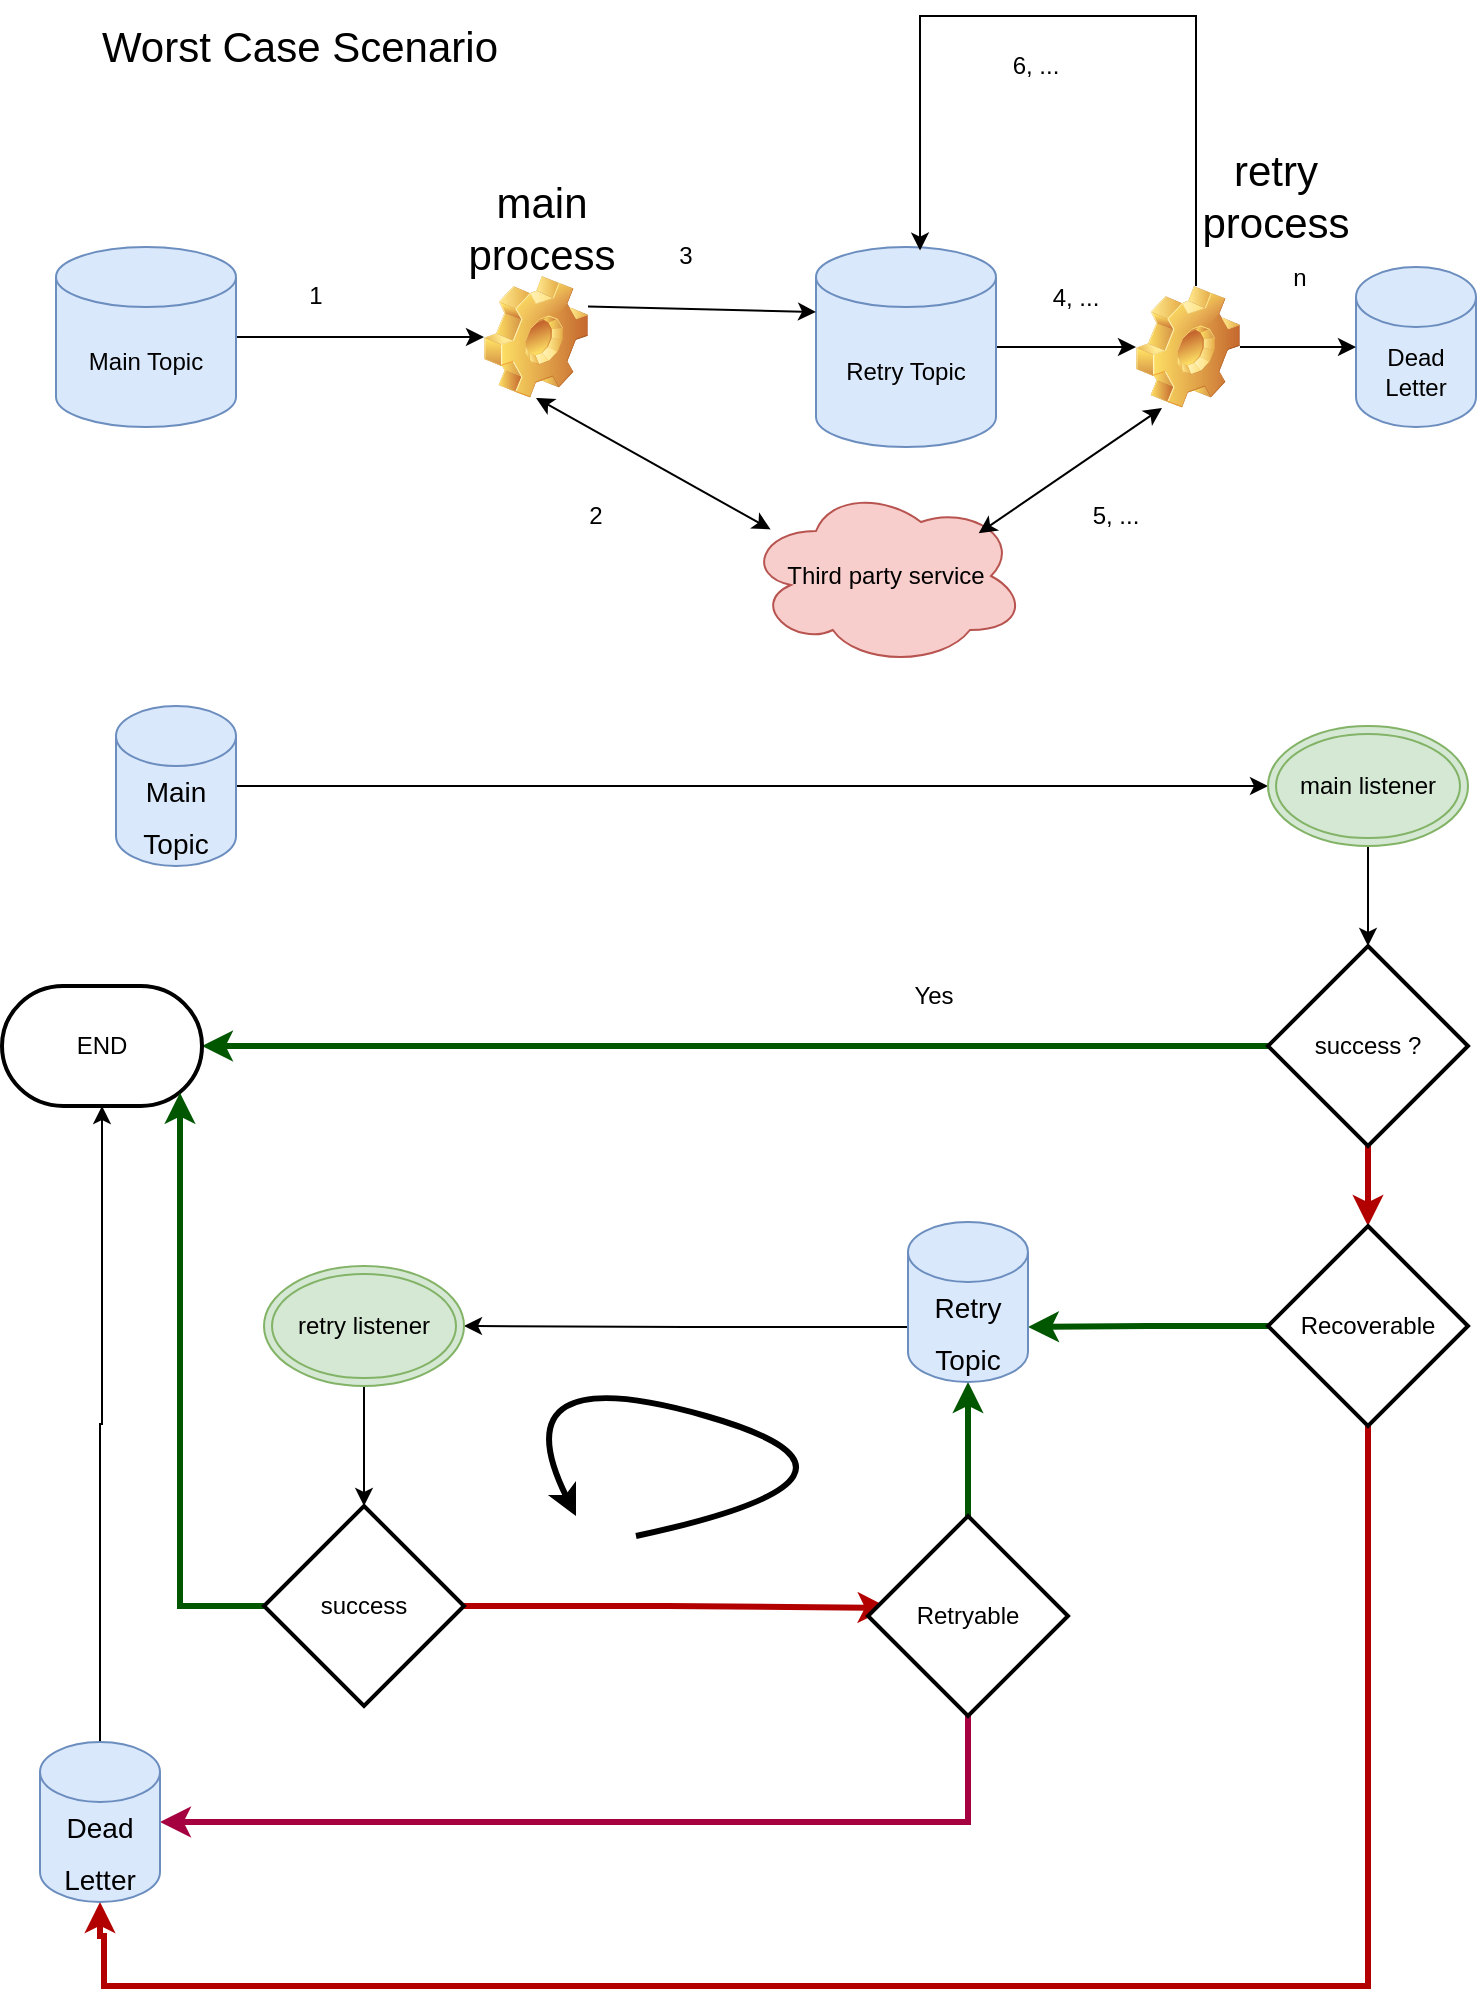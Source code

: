 <mxfile version="15.5.2" type="device"><diagram id="zCTjbCsmaOnWF_Tc8Src" name="Page-1"><mxGraphModel dx="1943" dy="1146" grid="1" gridSize="10" guides="1" tooltips="1" connect="1" arrows="1" fold="1" page="1" pageScale="1" pageWidth="850" pageHeight="1100" math="0" shadow="0"><root><mxCell id="0"/><mxCell id="1" parent="0"/><mxCell id="cA_sa0XiJGJqrEYuYUPV-5" style="edgeStyle=orthogonalEdgeStyle;rounded=0;orthogonalLoop=1;jettySize=auto;html=1;" edge="1" parent="1" source="cA_sa0XiJGJqrEYuYUPV-1" target="cA_sa0XiJGJqrEYuYUPV-4"><mxGeometry relative="1" as="geometry"/></mxCell><mxCell id="cA_sa0XiJGJqrEYuYUPV-1" value="Main Topic" style="shape=cylinder3;whiteSpace=wrap;html=1;boundedLbl=1;backgroundOutline=1;size=15;fillColor=#dae8fc;strokeColor=#6c8ebf;" vertex="1" parent="1"><mxGeometry x="70" y="175.5" width="90" height="90" as="geometry"/></mxCell><mxCell id="cA_sa0XiJGJqrEYuYUPV-17" style="edgeStyle=orthogonalEdgeStyle;rounded=0;orthogonalLoop=1;jettySize=auto;html=1;entryX=0;entryY=0.5;entryDx=0;entryDy=0;" edge="1" parent="1" source="cA_sa0XiJGJqrEYuYUPV-2" target="cA_sa0XiJGJqrEYuYUPV-16"><mxGeometry relative="1" as="geometry"/></mxCell><mxCell id="cA_sa0XiJGJqrEYuYUPV-2" value="Retry Topic" style="shape=cylinder3;whiteSpace=wrap;html=1;boundedLbl=1;backgroundOutline=1;size=15;fillColor=#dae8fc;strokeColor=#6c8ebf;" vertex="1" parent="1"><mxGeometry x="450" y="175.5" width="90" height="100" as="geometry"/></mxCell><mxCell id="cA_sa0XiJGJqrEYuYUPV-3" value="Dead Letter" style="shape=cylinder3;whiteSpace=wrap;html=1;boundedLbl=1;backgroundOutline=1;size=15;fillColor=#dae8fc;strokeColor=#6c8ebf;" vertex="1" parent="1"><mxGeometry x="720" y="185.5" width="60" height="80" as="geometry"/></mxCell><mxCell id="cA_sa0XiJGJqrEYuYUPV-4" value="" style="shape=image;html=1;verticalLabelPosition=bottom;verticalAlign=top;imageAspect=1;aspect=fixed;image=img/clipart/Gear_128x128.png" vertex="1" parent="1"><mxGeometry x="284" y="190" width="52" height="61" as="geometry"/></mxCell><mxCell id="cA_sa0XiJGJqrEYuYUPV-6" value="Third party service" style="ellipse;shape=cloud;whiteSpace=wrap;html=1;fillColor=#f8cecc;strokeColor=#b85450;" vertex="1" parent="1"><mxGeometry x="415" y="295" width="140" height="90" as="geometry"/></mxCell><mxCell id="cA_sa0XiJGJqrEYuYUPV-8" value="" style="endArrow=classic;startArrow=classic;html=1;rounded=0;entryX=0.088;entryY=0.241;entryDx=0;entryDy=0;entryPerimeter=0;exitX=0.5;exitY=1;exitDx=0;exitDy=0;" edge="1" parent="1" source="cA_sa0XiJGJqrEYuYUPV-4" target="cA_sa0XiJGJqrEYuYUPV-6"><mxGeometry width="50" height="50" relative="1" as="geometry"><mxPoint x="280" y="80" as="sourcePoint"/><mxPoint x="330" y="30" as="targetPoint"/></mxGeometry></mxCell><mxCell id="cA_sa0XiJGJqrEYuYUPV-9" value="" style="endArrow=classic;html=1;rounded=0;exitX=1;exitY=0.25;exitDx=0;exitDy=0;entryX=0;entryY=0;entryDx=0;entryDy=32.5;entryPerimeter=0;" edge="1" parent="1" source="cA_sa0XiJGJqrEYuYUPV-4" target="cA_sa0XiJGJqrEYuYUPV-2"><mxGeometry width="50" height="50" relative="1" as="geometry"><mxPoint x="320" y="250" as="sourcePoint"/><mxPoint x="370" y="200" as="targetPoint"/></mxGeometry></mxCell><mxCell id="cA_sa0XiJGJqrEYuYUPV-10" value="1" style="text;html=1;strokeColor=none;fillColor=none;align=center;verticalAlign=middle;whiteSpace=wrap;rounded=0;" vertex="1" parent="1"><mxGeometry x="170" y="185" width="60" height="30" as="geometry"/></mxCell><mxCell id="cA_sa0XiJGJqrEYuYUPV-11" value="2" style="text;html=1;strokeColor=none;fillColor=none;align=center;verticalAlign=middle;whiteSpace=wrap;rounded=0;" vertex="1" parent="1"><mxGeometry x="310" y="295" width="60" height="30" as="geometry"/></mxCell><mxCell id="cA_sa0XiJGJqrEYuYUPV-12" value="3" style="text;html=1;strokeColor=none;fillColor=none;align=center;verticalAlign=middle;whiteSpace=wrap;rounded=0;" vertex="1" parent="1"><mxGeometry x="355" y="165" width="60" height="30" as="geometry"/></mxCell><mxCell id="cA_sa0XiJGJqrEYuYUPV-14" value="4, ..." style="text;html=1;strokeColor=none;fillColor=none;align=center;verticalAlign=middle;whiteSpace=wrap;rounded=0;" vertex="1" parent="1"><mxGeometry x="550" y="185.5" width="60" height="30" as="geometry"/></mxCell><mxCell id="cA_sa0XiJGJqrEYuYUPV-18" style="edgeStyle=orthogonalEdgeStyle;rounded=0;orthogonalLoop=1;jettySize=auto;html=1;entryX=0.578;entryY=0.018;entryDx=0;entryDy=0;entryPerimeter=0;" edge="1" parent="1" source="cA_sa0XiJGJqrEYuYUPV-16" target="cA_sa0XiJGJqrEYuYUPV-2"><mxGeometry relative="1" as="geometry"><Array as="points"><mxPoint x="640" y="60"/><mxPoint x="502" y="60"/></Array></mxGeometry></mxCell><mxCell id="cA_sa0XiJGJqrEYuYUPV-21" style="edgeStyle=orthogonalEdgeStyle;rounded=0;orthogonalLoop=1;jettySize=auto;html=1;" edge="1" parent="1" source="cA_sa0XiJGJqrEYuYUPV-16" target="cA_sa0XiJGJqrEYuYUPV-3"><mxGeometry relative="1" as="geometry"/></mxCell><mxCell id="cA_sa0XiJGJqrEYuYUPV-16" value="" style="shape=image;html=1;verticalLabelPosition=bottom;verticalAlign=top;imageAspect=1;aspect=fixed;image=img/clipart/Gear_128x128.png" vertex="1" parent="1"><mxGeometry x="610" y="195" width="52" height="61" as="geometry"/></mxCell><mxCell id="cA_sa0XiJGJqrEYuYUPV-19" value="" style="endArrow=classic;startArrow=classic;html=1;rounded=0;exitX=0.831;exitY=0.263;exitDx=0;exitDy=0;exitPerimeter=0;entryX=0.25;entryY=1;entryDx=0;entryDy=0;" edge="1" parent="1" source="cA_sa0XiJGJqrEYuYUPV-6" target="cA_sa0XiJGJqrEYuYUPV-16"><mxGeometry width="50" height="50" relative="1" as="geometry"><mxPoint x="640" y="350" as="sourcePoint"/><mxPoint x="690" y="300" as="targetPoint"/></mxGeometry></mxCell><mxCell id="cA_sa0XiJGJqrEYuYUPV-20" value="5, ..." style="text;html=1;strokeColor=none;fillColor=none;align=center;verticalAlign=middle;whiteSpace=wrap;rounded=0;" vertex="1" parent="1"><mxGeometry x="570" y="295" width="60" height="30" as="geometry"/></mxCell><mxCell id="cA_sa0XiJGJqrEYuYUPV-22" value="n" style="text;html=1;strokeColor=none;fillColor=none;align=center;verticalAlign=middle;whiteSpace=wrap;rounded=0;" vertex="1" parent="1"><mxGeometry x="662" y="176" width="60" height="30" as="geometry"/></mxCell><mxCell id="cA_sa0XiJGJqrEYuYUPV-30" style="edgeStyle=orthogonalEdgeStyle;rounded=0;orthogonalLoop=1;jettySize=auto;html=1;entryX=0.5;entryY=0;entryDx=0;entryDy=0;entryPerimeter=0;" edge="1" parent="1" source="cA_sa0XiJGJqrEYuYUPV-27" target="cA_sa0XiJGJqrEYuYUPV-29"><mxGeometry relative="1" as="geometry"/></mxCell><mxCell id="cA_sa0XiJGJqrEYuYUPV-37" style="edgeStyle=orthogonalEdgeStyle;rounded=0;orthogonalLoop=1;jettySize=auto;html=1;strokeWidth=3;fillColor=#008a00;strokeColor=#005700;" edge="1" parent="1" source="cA_sa0XiJGJqrEYuYUPV-29" target="cA_sa0XiJGJqrEYuYUPV-39"><mxGeometry relative="1" as="geometry"><mxPoint x="726.0" y="815.0" as="targetPoint"/></mxGeometry></mxCell><mxCell id="cA_sa0XiJGJqrEYuYUPV-43" style="edgeStyle=orthogonalEdgeStyle;rounded=0;orthogonalLoop=1;jettySize=auto;html=1;fillColor=#e51400;strokeColor=#B20000;strokeWidth=3;" edge="1" parent="1" source="cA_sa0XiJGJqrEYuYUPV-29" target="cA_sa0XiJGJqrEYuYUPV-33"><mxGeometry relative="1" as="geometry"/></mxCell><mxCell id="cA_sa0XiJGJqrEYuYUPV-29" value="success ?" style="strokeWidth=2;html=1;shape=mxgraph.flowchart.decision;whiteSpace=wrap;" vertex="1" parent="1"><mxGeometry x="676" y="525" width="100" height="100" as="geometry"/></mxCell><mxCell id="cA_sa0XiJGJqrEYuYUPV-54" style="edgeStyle=orthogonalEdgeStyle;rounded=0;orthogonalLoop=1;jettySize=auto;html=1;exitX=0;exitY=0;exitDx=0;exitDy=52.5;exitPerimeter=0;" edge="1" parent="1" source="cA_sa0XiJGJqrEYuYUPV-68" target="cA_sa0XiJGJqrEYuYUPV-44"><mxGeometry relative="1" as="geometry"><mxPoint x="479" y="715" as="sourcePoint"/></mxGeometry></mxCell><mxCell id="cA_sa0XiJGJqrEYuYUPV-40" style="edgeStyle=orthogonalEdgeStyle;rounded=0;orthogonalLoop=1;jettySize=auto;html=1;entryX=0.5;entryY=1;entryDx=0;entryDy=0;strokeWidth=3;fillColor=#e51400;strokeColor=#B20000;entryPerimeter=0;" edge="1" parent="1" source="cA_sa0XiJGJqrEYuYUPV-33" target="cA_sa0XiJGJqrEYuYUPV-70"><mxGeometry relative="1" as="geometry"><mxPoint x="94" y="1003" as="targetPoint"/><Array as="points"><mxPoint x="726" y="1045"/><mxPoint x="94" y="1045"/><mxPoint x="94" y="1020"/></Array></mxGeometry></mxCell><mxCell id="cA_sa0XiJGJqrEYuYUPV-55" style="edgeStyle=orthogonalEdgeStyle;rounded=0;orthogonalLoop=1;jettySize=auto;html=1;fillColor=#008a00;strokeColor=#005700;strokeWidth=3;entryX=1;entryY=0;entryDx=0;entryDy=52.5;entryPerimeter=0;" edge="1" parent="1" source="cA_sa0XiJGJqrEYuYUPV-33" target="cA_sa0XiJGJqrEYuYUPV-68"><mxGeometry relative="1" as="geometry"><mxPoint x="480" y="680" as="targetPoint"/></mxGeometry></mxCell><mxCell id="cA_sa0XiJGJqrEYuYUPV-33" value="Recoverable" style="strokeWidth=2;html=1;shape=mxgraph.flowchart.decision;whiteSpace=wrap;" vertex="1" parent="1"><mxGeometry x="676" y="665" width="100" height="100" as="geometry"/></mxCell><mxCell id="cA_sa0XiJGJqrEYuYUPV-45" style="edgeStyle=orthogonalEdgeStyle;rounded=0;orthogonalLoop=1;jettySize=auto;html=1;entryX=0.5;entryY=1;entryDx=0;entryDy=0;entryPerimeter=0;exitX=0.5;exitY=0;exitDx=0;exitDy=0;exitPerimeter=0;" edge="1" parent="1" source="cA_sa0XiJGJqrEYuYUPV-70" target="cA_sa0XiJGJqrEYuYUPV-39"><mxGeometry relative="1" as="geometry"><mxPoint x="94" y="943" as="sourcePoint"/></mxGeometry></mxCell><mxCell id="cA_sa0XiJGJqrEYuYUPV-42" style="edgeStyle=orthogonalEdgeStyle;rounded=0;orthogonalLoop=1;jettySize=auto;html=1;entryX=0;entryY=0.5;entryDx=0;entryDy=0;exitX=1;exitY=0.5;exitDx=0;exitDy=0;exitPerimeter=0;" edge="1" parent="1" source="cA_sa0XiJGJqrEYuYUPV-67" target="cA_sa0XiJGJqrEYuYUPV-27"><mxGeometry relative="1" as="geometry"><mxPoint x="170" y="445" as="sourcePoint"/></mxGeometry></mxCell><mxCell id="cA_sa0XiJGJqrEYuYUPV-39" value="END" style="strokeWidth=2;html=1;shape=mxgraph.flowchart.terminator;whiteSpace=wrap;" vertex="1" parent="1"><mxGeometry x="43" y="545" width="100" height="60" as="geometry"/></mxCell><mxCell id="cA_sa0XiJGJqrEYuYUPV-27" value="main listener" style="ellipse;shape=doubleEllipse;whiteSpace=wrap;html=1;fillColor=#d5e8d4;strokeColor=#82b366;" vertex="1" parent="1"><mxGeometry x="676" y="415" width="100" height="60" as="geometry"/></mxCell><mxCell id="cA_sa0XiJGJqrEYuYUPV-56" style="edgeStyle=orthogonalEdgeStyle;rounded=0;orthogonalLoop=1;jettySize=auto;html=1;entryX=0.5;entryY=0;entryDx=0;entryDy=0;entryPerimeter=0;" edge="1" parent="1" source="cA_sa0XiJGJqrEYuYUPV-44" target="cA_sa0XiJGJqrEYuYUPV-50"><mxGeometry relative="1" as="geometry"/></mxCell><mxCell id="cA_sa0XiJGJqrEYuYUPV-44" value="retry listener" style="ellipse;shape=doubleEllipse;whiteSpace=wrap;html=1;fillColor=#d5e8d4;strokeColor=#82b366;" vertex="1" parent="1"><mxGeometry x="174" y="685" width="100" height="60" as="geometry"/></mxCell><mxCell id="cA_sa0XiJGJqrEYuYUPV-57" style="edgeStyle=orthogonalEdgeStyle;rounded=0;orthogonalLoop=1;jettySize=auto;html=1;entryX=0.89;entryY=0.89;entryDx=0;entryDy=0;entryPerimeter=0;fillColor=#008a00;strokeColor=#005700;strokeWidth=3;" edge="1" parent="1" source="cA_sa0XiJGJqrEYuYUPV-50" target="cA_sa0XiJGJqrEYuYUPV-39"><mxGeometry relative="1" as="geometry"/></mxCell><mxCell id="cA_sa0XiJGJqrEYuYUPV-59" style="edgeStyle=orthogonalEdgeStyle;rounded=0;orthogonalLoop=1;jettySize=auto;html=1;entryX=0.103;entryY=0.459;entryDx=0;entryDy=0;entryPerimeter=0;fillColor=#e51400;strokeColor=#B20000;strokeWidth=3;" edge="1" parent="1" source="cA_sa0XiJGJqrEYuYUPV-50" target="cA_sa0XiJGJqrEYuYUPV-58"><mxGeometry relative="1" as="geometry"><mxPoint x="354" y="855.0" as="targetPoint"/></mxGeometry></mxCell><mxCell id="cA_sa0XiJGJqrEYuYUPV-50" value="success" style="strokeWidth=2;html=1;shape=mxgraph.flowchart.decision;whiteSpace=wrap;" vertex="1" parent="1"><mxGeometry x="174" y="805" width="100" height="100" as="geometry"/></mxCell><mxCell id="cA_sa0XiJGJqrEYuYUPV-60" style="edgeStyle=orthogonalEdgeStyle;rounded=0;orthogonalLoop=1;jettySize=auto;html=1;fillColor=#008a00;strokeColor=#005700;strokeWidth=3;" edge="1" parent="1" source="cA_sa0XiJGJqrEYuYUPV-58" target="cA_sa0XiJGJqrEYuYUPV-68"><mxGeometry relative="1" as="geometry"><mxPoint x="529" y="745.0" as="targetPoint"/></mxGeometry></mxCell><mxCell id="cA_sa0XiJGJqrEYuYUPV-71" style="edgeStyle=orthogonalEdgeStyle;rounded=0;orthogonalLoop=1;jettySize=auto;html=1;entryX=1;entryY=0.5;entryDx=0;entryDy=0;entryPerimeter=0;fontSize=14;strokeWidth=3;fillColor=#d80073;strokeColor=#A50040;" edge="1" parent="1" source="cA_sa0XiJGJqrEYuYUPV-58" target="cA_sa0XiJGJqrEYuYUPV-70"><mxGeometry relative="1" as="geometry"><Array as="points"><mxPoint x="526" y="963"/></Array></mxGeometry></mxCell><mxCell id="cA_sa0XiJGJqrEYuYUPV-58" value="Retryable" style="strokeWidth=2;html=1;shape=mxgraph.flowchart.decision;whiteSpace=wrap;" vertex="1" parent="1"><mxGeometry x="476" y="810" width="100" height="100" as="geometry"/></mxCell><mxCell id="cA_sa0XiJGJqrEYuYUPV-62" value="Yes" style="text;html=1;strokeColor=none;fillColor=none;align=center;verticalAlign=middle;whiteSpace=wrap;rounded=0;" vertex="1" parent="1"><mxGeometry x="479" y="535" width="60" height="30" as="geometry"/></mxCell><mxCell id="cA_sa0XiJGJqrEYuYUPV-64" value="&lt;font style=&quot;font-size: 21px&quot;&gt;Worst Case Scenario&lt;/font&gt;" style="text;html=1;strokeColor=none;fillColor=none;align=center;verticalAlign=middle;whiteSpace=wrap;rounded=0;" vertex="1" parent="1"><mxGeometry x="74" y="60" width="236" height="30" as="geometry"/></mxCell><mxCell id="cA_sa0XiJGJqrEYuYUPV-65" value="main process" style="text;html=1;strokeColor=none;fillColor=none;align=center;verticalAlign=middle;whiteSpace=wrap;rounded=0;fontSize=21;" vertex="1" parent="1"><mxGeometry x="283" y="151" width="60" height="30" as="geometry"/></mxCell><mxCell id="cA_sa0XiJGJqrEYuYUPV-66" value="retry process" style="text;html=1;strokeColor=none;fillColor=none;align=center;verticalAlign=middle;whiteSpace=wrap;rounded=0;fontSize=21;" vertex="1" parent="1"><mxGeometry x="650" y="135" width="60" height="30" as="geometry"/></mxCell><mxCell id="cA_sa0XiJGJqrEYuYUPV-67" value="&lt;font style=&quot;font-size: 14px&quot;&gt;Main Topic&lt;/font&gt;" style="shape=cylinder3;whiteSpace=wrap;html=1;boundedLbl=1;backgroundOutline=1;size=15;fontSize=21;fillColor=#dae8fc;strokeColor=#6c8ebf;" vertex="1" parent="1"><mxGeometry x="100" y="405" width="60" height="80" as="geometry"/></mxCell><mxCell id="cA_sa0XiJGJqrEYuYUPV-68" value="&lt;font style=&quot;font-size: 14px&quot;&gt;Retry Topic&lt;/font&gt;" style="shape=cylinder3;whiteSpace=wrap;html=1;boundedLbl=1;backgroundOutline=1;size=15;fontSize=21;fillColor=#dae8fc;strokeColor=#6c8ebf;" vertex="1" parent="1"><mxGeometry x="496" y="663" width="60" height="80" as="geometry"/></mxCell><mxCell id="cA_sa0XiJGJqrEYuYUPV-70" value="&lt;font style=&quot;font-size: 14px&quot;&gt;Dead Letter&lt;/font&gt;" style="shape=cylinder3;whiteSpace=wrap;html=1;boundedLbl=1;backgroundOutline=1;size=15;fontSize=21;fillColor=#dae8fc;strokeColor=#6c8ebf;" vertex="1" parent="1"><mxGeometry x="62" y="923" width="60" height="80" as="geometry"/></mxCell><mxCell id="cA_sa0XiJGJqrEYuYUPV-72" value="" style="curved=1;endArrow=classic;html=1;rounded=0;fontSize=14;strokeWidth=3;" edge="1" parent="1"><mxGeometry width="50" height="50" relative="1" as="geometry"><mxPoint x="360" y="820" as="sourcePoint"/><mxPoint x="330" y="810" as="targetPoint"/><Array as="points"><mxPoint x="500" y="790"/><mxPoint x="290" y="730"/></Array></mxGeometry></mxCell><mxCell id="cA_sa0XiJGJqrEYuYUPV-73" value="6, ..." style="text;html=1;strokeColor=none;fillColor=none;align=center;verticalAlign=middle;whiteSpace=wrap;rounded=0;" vertex="1" parent="1"><mxGeometry x="530" y="70" width="60" height="30" as="geometry"/></mxCell></root></mxGraphModel></diagram></mxfile>